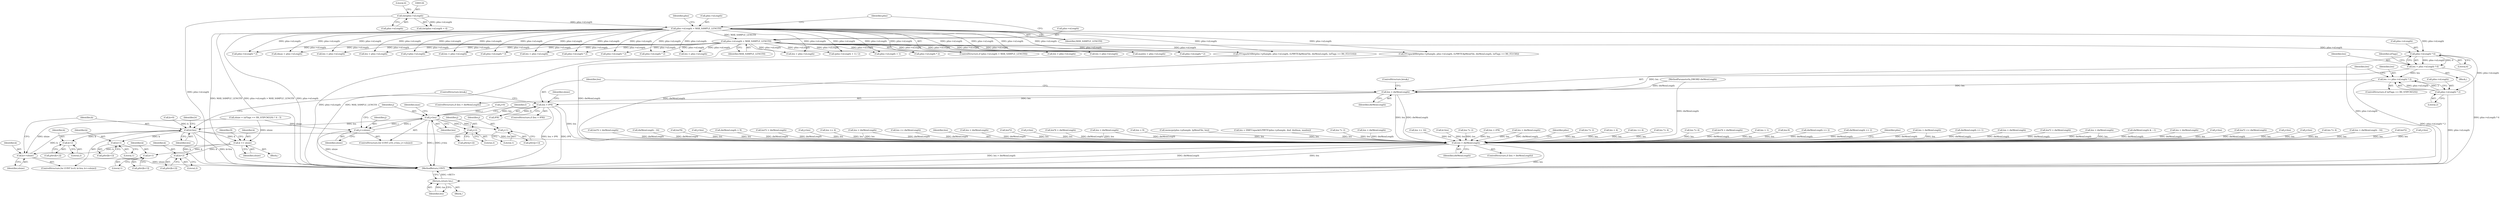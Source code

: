 digraph "0_gstreamer_bc2cdd57d549ab3ba59782e9b395d0cd683fd3ac@pointer" {
"1001700" [label="(Call,pIns->nLength * 6)"];
"1000141" [label="(Call,pIns->nLength = MAX_SAMPLE_LENGTH)"];
"1000136" [label="(Call,pIns->nLength > MAX_SAMPLE_LENGTH)"];
"1000125" [label="(Call,(int)pIns->nLength)"];
"1001698" [label="(Call,len = pIns->nLength * 6)"];
"1001709" [label="(Call,len += pIns->nLength * 2)"];
"1001717" [label="(Call,len > dwMemLength)"];
"1001722" [label="(Call,len > 8*8)"];
"1001758" [label="(Call,j<len)"];
"1001761" [label="(Call,j+=slsize)"];
"1001775" [label="(Call,j+2)"];
"1001781" [label="(Call,j+1)"];
"1001828" [label="(Call,k<len)"];
"1001845" [label="(Call,k+2)"];
"1001851" [label="(Call,k+1)"];
"1001859" [label="(Call,k += slsize)"];
"1001831" [label="(Call,k+=slsize)"];
"1001872" [label="(Call,k+2)"];
"1001878" [label="(Call,k+1)"];
"1002018" [label="(Call,len > dwMemLength)"];
"1002045" [label="(Return,return len;)"];
"1001711" [label="(Call,pIns->nLength * 2)"];
"1000393" [label="(Call,len += 16)"];
"1001809" [label="(Identifier,max)"];
"1001655" [label="(Call,k<len)"];
"1000696" [label="(Call,len *= 2)"];
"1002018" [label="(Call,len > dwMemLength)"];
"1001853" [label="(Literal,1)"];
"1002046" [label="(Identifier,len)"];
"1001549" [label="(Call,len > 4*8)"];
"1002017" [label="(ControlStructure,if (len > dwMemLength))"];
"1001825" [label="(Call,k=0)"];
"1001832" [label="(Identifier,k)"];
"1001699" [label="(Identifier,len)"];
"1000145" [label="(Identifier,MAX_SAMPLE_LENGTH)"];
"1001544" [label="(Call,len > dwMemLength)"];
"1001763" [label="(Identifier,slsize)"];
"1001759" [label="(Identifier,j)"];
"1000248" [label="(Call,len = pIns->nLength)"];
"1001783" [label="(Literal,1)"];
"1002044" [label="(Identifier,pIns)"];
"1000811" [label="(Call,len *= 2)"];
"1001715" [label="(Literal,2)"];
"1001837" [label="(Identifier,lr)"];
"1001718" [label="(Identifier,len)"];
"1000940" [label="(Call,len < 4)"];
"1002045" [label="(Return,return len;)"];
"1001880" [label="(Literal,1)"];
"1001322" [label="(Call,len >= 4)"];
"1001990" [label="(Call,len *= 4)"];
"1000967" [label="(Call,ITUnpack16Bit(pIns->pSample, pIns->nLength, (LPBYTE)lpMemFile, dwMemLength, (nFlags == RS_IT21516)))"];
"1001163" [label="(Call,len *= 4)"];
"1000573" [label="(Call,pIns->nLength * 2)"];
"1001861" [label="(Identifier,slsize)"];
"1001912" [label="(Call,len*4 > dwMemLength)"];
"1000524" [label="(Call,len > 1)"];
"1001230" [label="(Call,len-9)"];
"1001846" [label="(Identifier,k)"];
"1001849" [label="(Call,pSrc[k+1])"];
"1001729" [label="(Call,slsize = (nFlags == RS_STIPCM32S) ? 4 : 3)"];
"1000137" [label="(Call,pIns->nLength)"];
"1001212" [label="(Call,dmax = pIns->nLength)"];
"1001102" [label="(Call,dwMemLength >> 2)"];
"1001919" [label="(Call,dwMemLength >> 2)"];
"1000998" [label="(Call,len = pIns->nLength)"];
"1001730" [label="(Identifier,slsize)"];
"1001781" [label="(Call,j+1)"];
"1001700" [label="(Call,pIns->nLength * 6)"];
"1000141" [label="(Call,pIns->nLength = MAX_SAMPLE_LENGTH)"];
"1001709" [label="(Call,len += pIns->nLength * 2)"];
"1000202" [label="(Call,len = pIns->nLength)"];
"1001830" [label="(Identifier,len)"];
"1001368" [label="(Call,j<pIns->nLength)"];
"1001724" [label="(Call,8*8)"];
"1001878" [label="(Call,k+1)"];
"1000723" [label="(Call,len = pIns->nLength)"];
"1001762" [label="(Identifier,j)"];
"1000127" [label="(Call,pIns->nLength)"];
"1002024" [label="(Identifier,pIns)"];
"1001717" [label="(Call,len > dwMemLength)"];
"1000407" [label="(Call,len > dwMemLength)"];
"1001529" [label="(Call,pIns->nLength * 3)"];
"1001011" [label="(Call,dwMemLength >> 1)"];
"1001698" [label="(Call,len = pIns->nLength * 6)"];
"1001906" [label="(Call,len = pIns->nLength)"];
"1002001" [label="(Call,len > dwMemLength)"];
"1001864" [label="(Identifier,ll)"];
"1001004" [label="(Call,len*2 > dwMemLength)"];
"1000622" [label="(Call,pIns->nLength * 2)"];
"1000579" [label="(Call,len > dwMemLength)"];
"1000124" [label="(Call,(int)pIns->nLength < 4)"];
"1000199" [label="(Block,)"];
"1001761" [label="(Call,j+=slsize)"];
"1001753" [label="(ControlStructure,for (UINT j=0; j<len; j+=slsize))"];
"1000459" [label="(Call,pIns->nLength * 2)"];
"1001870" [label="(Call,pSrc[k+2])"];
"1001241" [label="(Call,pIns->nLength * 2)"];
"1001723" [label="(Identifier,len)"];
"1001879" [label="(Identifier,k)"];
"1001845" [label="(Call,k+2)"];
"1000520" [label="(Call,dwMemLength & ~1)"];
"1000208" [label="(Call,len > dwMemLength)"];
"1001297" [label="(Call,j<len)"];
"1001089" [label="(Call,len = pIns->nLength)"];
"1001773" [label="(Call,pSrc[j+2])"];
"1001847" [label="(Literal,2)"];
"1000628" [label="(Call,len*2 <= dwMemLength)"];
"1000125" [label="(Call,(int)pIns->nLength)"];
"1001831" [label="(Call,k+=slsize)"];
"1000302" [label="(Call,(pIns->nLength + 1) / 2)"];
"1001704" [label="(Literal,6)"];
"1001782" [label="(Identifier,j)"];
"1001860" [label="(Identifier,k)"];
"1000303" [label="(Call,pIns->nLength + 1)"];
"1000487" [label="(Call,j<len)"];
"1000279" [label="(Call,j<len)"];
"1001707" [label="(Identifier,nFlags)"];
"1000928" [label="(Call,len *= 4)"];
"1000310" [label="(Call,len > dwMemLength - 16)"];
"1000629" [label="(Call,len*2)"];
"1000434" [label="(Call,j<len)"];
"1001777" [label="(Literal,2)"];
"1000858" [label="(Call,len*4 > dwMemLength)"];
"1000312" [label="(Call,dwMemLength - 16)"];
"1001829" [label="(Identifier,k)"];
"1001874" [label="(Literal,2)"];
"1001712" [label="(Call,pIns->nLength)"];
"1000401" [label="(Call,pIns->nLength * 2)"];
"1000859" [label="(Call,len*4)"];
"1001828" [label="(Call,k<len)"];
"1000148" [label="(Identifier,pIns)"];
"1001721" [label="(ControlStructure,if (len > 8*8))"];
"1000142" [label="(Call,pIns->nLength)"];
"1002020" [label="(Identifier,dwMemLength)"];
"1000952" [label="(Call,ITUnpack8Bit(pIns->pSample, pIns->nLength, (LPBYTE)lpMemFile, dwMemLength, (nFlags == RS_IT2158)))"];
"1000143" [label="(Identifier,pIns)"];
"1000105" [label="(MethodParameterIn,DWORD dwMemLength)"];
"1000547" [label="(Call,j<len)"];
"1000135" [label="(ControlStructure,if (pIns->nLength > MAX_SAMPLE_LENGTH))"];
"1001876" [label="(Call,pSrc[k+1])"];
"1001173" [label="(Call,dwMemLength > 9)"];
"1001872" [label="(Call,k+2)"];
"1000743" [label="(Call,len*2 > dwMemLength)"];
"1001843" [label="(Call,pSrc[k+2])"];
"1001760" [label="(Identifier,len)"];
"1000229" [label="(Call,j<len)"];
"1001480" [label="(Call,len >= 4)"];
"1000254" [label="(Call,len > dwMemLength)"];
"1001716" [label="(ControlStructure,if (len > dwMemLength))"];
"1001755" [label="(Call,j=0)"];
"1000838" [label="(Call,len = pIns->nLength)"];
"1001852" [label="(Identifier,k)"];
"1001710" [label="(Identifier,len)"];
"1000465" [label="(Call,len <= dwMemLength)"];
"1001711" [label="(Call,pIns->nLength * 2)"];
"1000136" [label="(Call,pIns->nLength > MAX_SAMPLE_LENGTH)"];
"1002047" [label="(MethodReturn,UINT)"];
"1001775" [label="(Call,j+2)"];
"1001705" [label="(ControlStructure,if (nFlags == RS_STIPCM32S))"];
"1001995" [label="(Call,len = pIns->nLength)"];
"1002019" [label="(Identifier,len)"];
"1001851" [label="(Call,k+1)"];
"1001205" [label="(Call,len > dwMemLength)"];
"1000106" [label="(Block,)"];
"1000744" [label="(Call,len*2)"];
"1001485" [label="(Call,maxlen = pIns->nLength)"];
"1001834" [label="(Block,)"];
"1000602" [label="(Call,j<len)"];
"1001095" [label="(Call,len*4 > dwMemLength)"];
"1001247" [label="(Call,len > dwMemLength)"];
"1001720" [label="(ControlStructure,break;)"];
"1001859" [label="(Call,k += slsize)"];
"1001903" [label="(ControlStructure,break;)"];
"1001833" [label="(Identifier,slsize)"];
"1001767" [label="(Identifier,l)"];
"1000130" [label="(Literal,4)"];
"1001169" [label="(Call,len = 9)"];
"1000509" [label="(Call,pIns->nLength * 2)"];
"1000140" [label="(Identifier,MAX_SAMPLE_LENGTH)"];
"1001758" [label="(Call,j<len)"];
"1002011" [label="(Call,memcpy(pIns->pSample, lpMemFile, len))"];
"1001823" [label="(ControlStructure,for (UINT k=0; k<len; k+=slsize))"];
"1001513" [label="(Call,len = DMFUnpack((LPBYTE)pIns->pSample, ibuf, ibufmax, maxlen))"];
"1001776" [label="(Identifier,j)"];
"1001701" [label="(Call,pIns->nLength)"];
"1001719" [label="(Identifier,dwMemLength)"];
"1001722" [label="(Call,len > 8*8)"];
"1001070" [label="(Call,len *= 2)"];
"1001873" [label="(Identifier,k)"];
"1000515" [label="(Call,len > dwMemLength)"];
"1001779" [label="(Call,pSrc[j+1])"];
"1001700" -> "1001698"  [label="AST: "];
"1001700" -> "1001704"  [label="CFG: "];
"1001701" -> "1001700"  [label="AST: "];
"1001704" -> "1001700"  [label="AST: "];
"1001698" -> "1001700"  [label="CFG: "];
"1001700" -> "1002047"  [label="DDG: pIns->nLength"];
"1001700" -> "1001698"  [label="DDG: pIns->nLength"];
"1001700" -> "1001698"  [label="DDG: 6"];
"1000141" -> "1001700"  [label="DDG: pIns->nLength"];
"1000136" -> "1001700"  [label="DDG: pIns->nLength"];
"1001700" -> "1001711"  [label="DDG: pIns->nLength"];
"1000141" -> "1000135"  [label="AST: "];
"1000141" -> "1000145"  [label="CFG: "];
"1000142" -> "1000141"  [label="AST: "];
"1000145" -> "1000141"  [label="AST: "];
"1000148" -> "1000141"  [label="CFG: "];
"1000141" -> "1002047"  [label="DDG: pIns->nLength"];
"1000141" -> "1002047"  [label="DDG: MAX_SAMPLE_LENGTH"];
"1000136" -> "1000141"  [label="DDG: MAX_SAMPLE_LENGTH"];
"1000141" -> "1000202"  [label="DDG: pIns->nLength"];
"1000141" -> "1000248"  [label="DDG: pIns->nLength"];
"1000141" -> "1000302"  [label="DDG: pIns->nLength"];
"1000141" -> "1000303"  [label="DDG: pIns->nLength"];
"1000141" -> "1000401"  [label="DDG: pIns->nLength"];
"1000141" -> "1000459"  [label="DDG: pIns->nLength"];
"1000141" -> "1000509"  [label="DDG: pIns->nLength"];
"1000141" -> "1000573"  [label="DDG: pIns->nLength"];
"1000141" -> "1000622"  [label="DDG: pIns->nLength"];
"1000141" -> "1000723"  [label="DDG: pIns->nLength"];
"1000141" -> "1000838"  [label="DDG: pIns->nLength"];
"1000141" -> "1000952"  [label="DDG: pIns->nLength"];
"1000141" -> "1000967"  [label="DDG: pIns->nLength"];
"1000141" -> "1000998"  [label="DDG: pIns->nLength"];
"1000141" -> "1001089"  [label="DDG: pIns->nLength"];
"1000141" -> "1001212"  [label="DDG: pIns->nLength"];
"1000141" -> "1001241"  [label="DDG: pIns->nLength"];
"1000141" -> "1001368"  [label="DDG: pIns->nLength"];
"1000141" -> "1001485"  [label="DDG: pIns->nLength"];
"1000141" -> "1001529"  [label="DDG: pIns->nLength"];
"1000141" -> "1001906"  [label="DDG: pIns->nLength"];
"1000141" -> "1001995"  [label="DDG: pIns->nLength"];
"1000136" -> "1000135"  [label="AST: "];
"1000136" -> "1000140"  [label="CFG: "];
"1000137" -> "1000136"  [label="AST: "];
"1000140" -> "1000136"  [label="AST: "];
"1000143" -> "1000136"  [label="CFG: "];
"1000148" -> "1000136"  [label="CFG: "];
"1000136" -> "1002047"  [label="DDG: MAX_SAMPLE_LENGTH"];
"1000136" -> "1002047"  [label="DDG: pIns->nLength > MAX_SAMPLE_LENGTH"];
"1000136" -> "1002047"  [label="DDG: pIns->nLength"];
"1000125" -> "1000136"  [label="DDG: pIns->nLength"];
"1000136" -> "1000202"  [label="DDG: pIns->nLength"];
"1000136" -> "1000248"  [label="DDG: pIns->nLength"];
"1000136" -> "1000302"  [label="DDG: pIns->nLength"];
"1000136" -> "1000303"  [label="DDG: pIns->nLength"];
"1000136" -> "1000401"  [label="DDG: pIns->nLength"];
"1000136" -> "1000459"  [label="DDG: pIns->nLength"];
"1000136" -> "1000509"  [label="DDG: pIns->nLength"];
"1000136" -> "1000573"  [label="DDG: pIns->nLength"];
"1000136" -> "1000622"  [label="DDG: pIns->nLength"];
"1000136" -> "1000723"  [label="DDG: pIns->nLength"];
"1000136" -> "1000838"  [label="DDG: pIns->nLength"];
"1000136" -> "1000952"  [label="DDG: pIns->nLength"];
"1000136" -> "1000967"  [label="DDG: pIns->nLength"];
"1000136" -> "1000998"  [label="DDG: pIns->nLength"];
"1000136" -> "1001089"  [label="DDG: pIns->nLength"];
"1000136" -> "1001212"  [label="DDG: pIns->nLength"];
"1000136" -> "1001241"  [label="DDG: pIns->nLength"];
"1000136" -> "1001368"  [label="DDG: pIns->nLength"];
"1000136" -> "1001485"  [label="DDG: pIns->nLength"];
"1000136" -> "1001529"  [label="DDG: pIns->nLength"];
"1000136" -> "1001906"  [label="DDG: pIns->nLength"];
"1000136" -> "1001995"  [label="DDG: pIns->nLength"];
"1000125" -> "1000124"  [label="AST: "];
"1000125" -> "1000127"  [label="CFG: "];
"1000126" -> "1000125"  [label="AST: "];
"1000127" -> "1000125"  [label="AST: "];
"1000130" -> "1000125"  [label="CFG: "];
"1000125" -> "1002047"  [label="DDG: pIns->nLength"];
"1000125" -> "1000124"  [label="DDG: pIns->nLength"];
"1001698" -> "1000199"  [label="AST: "];
"1001699" -> "1001698"  [label="AST: "];
"1001707" -> "1001698"  [label="CFG: "];
"1001698" -> "1002047"  [label="DDG: pIns->nLength * 6"];
"1001698" -> "1001709"  [label="DDG: len"];
"1001698" -> "1001717"  [label="DDG: len"];
"1001709" -> "1001705"  [label="AST: "];
"1001709" -> "1001711"  [label="CFG: "];
"1001710" -> "1001709"  [label="AST: "];
"1001711" -> "1001709"  [label="AST: "];
"1001718" -> "1001709"  [label="CFG: "];
"1001709" -> "1002047"  [label="DDG: pIns->nLength * 2"];
"1001711" -> "1001709"  [label="DDG: pIns->nLength"];
"1001711" -> "1001709"  [label="DDG: 2"];
"1001709" -> "1001717"  [label="DDG: len"];
"1001717" -> "1001716"  [label="AST: "];
"1001717" -> "1001719"  [label="CFG: "];
"1001718" -> "1001717"  [label="AST: "];
"1001719" -> "1001717"  [label="AST: "];
"1001720" -> "1001717"  [label="CFG: "];
"1001723" -> "1001717"  [label="CFG: "];
"1000105" -> "1001717"  [label="DDG: dwMemLength"];
"1001717" -> "1001722"  [label="DDG: len"];
"1001717" -> "1002018"  [label="DDG: len"];
"1001717" -> "1002018"  [label="DDG: dwMemLength"];
"1001722" -> "1001721"  [label="AST: "];
"1001722" -> "1001724"  [label="CFG: "];
"1001723" -> "1001722"  [label="AST: "];
"1001724" -> "1001722"  [label="AST: "];
"1001730" -> "1001722"  [label="CFG: "];
"1001903" -> "1001722"  [label="CFG: "];
"1001722" -> "1002047"  [label="DDG: 8*8"];
"1001722" -> "1002047"  [label="DDG: len > 8*8"];
"1001724" -> "1001722"  [label="DDG: 8"];
"1001722" -> "1001758"  [label="DDG: len"];
"1001722" -> "1002018"  [label="DDG: len"];
"1001758" -> "1001753"  [label="AST: "];
"1001758" -> "1001760"  [label="CFG: "];
"1001759" -> "1001758"  [label="AST: "];
"1001760" -> "1001758"  [label="AST: "];
"1001767" -> "1001758"  [label="CFG: "];
"1001809" -> "1001758"  [label="CFG: "];
"1001758" -> "1002047"  [label="DDG: j"];
"1001758" -> "1002047"  [label="DDG: j<len"];
"1001761" -> "1001758"  [label="DDG: j"];
"1001755" -> "1001758"  [label="DDG: j"];
"1001758" -> "1001761"  [label="DDG: j"];
"1001758" -> "1001775"  [label="DDG: j"];
"1001758" -> "1001781"  [label="DDG: j"];
"1001758" -> "1001828"  [label="DDG: len"];
"1001761" -> "1001753"  [label="AST: "];
"1001761" -> "1001763"  [label="CFG: "];
"1001762" -> "1001761"  [label="AST: "];
"1001763" -> "1001761"  [label="AST: "];
"1001759" -> "1001761"  [label="CFG: "];
"1001761" -> "1002047"  [label="DDG: slsize"];
"1001729" -> "1001761"  [label="DDG: slsize"];
"1001775" -> "1001773"  [label="AST: "];
"1001775" -> "1001777"  [label="CFG: "];
"1001776" -> "1001775"  [label="AST: "];
"1001777" -> "1001775"  [label="AST: "];
"1001773" -> "1001775"  [label="CFG: "];
"1001781" -> "1001779"  [label="AST: "];
"1001781" -> "1001783"  [label="CFG: "];
"1001782" -> "1001781"  [label="AST: "];
"1001783" -> "1001781"  [label="AST: "];
"1001779" -> "1001781"  [label="CFG: "];
"1001828" -> "1001823"  [label="AST: "];
"1001828" -> "1001830"  [label="CFG: "];
"1001829" -> "1001828"  [label="AST: "];
"1001830" -> "1001828"  [label="AST: "];
"1001837" -> "1001828"  [label="CFG: "];
"1001903" -> "1001828"  [label="CFG: "];
"1001828" -> "1002047"  [label="DDG: k"];
"1001828" -> "1002047"  [label="DDG: k<len"];
"1001825" -> "1001828"  [label="DDG: k"];
"1001831" -> "1001828"  [label="DDG: k"];
"1001828" -> "1001845"  [label="DDG: k"];
"1001828" -> "1001851"  [label="DDG: k"];
"1001828" -> "1001859"  [label="DDG: k"];
"1001828" -> "1002018"  [label="DDG: len"];
"1001845" -> "1001843"  [label="AST: "];
"1001845" -> "1001847"  [label="CFG: "];
"1001846" -> "1001845"  [label="AST: "];
"1001847" -> "1001845"  [label="AST: "];
"1001843" -> "1001845"  [label="CFG: "];
"1001851" -> "1001849"  [label="AST: "];
"1001851" -> "1001853"  [label="CFG: "];
"1001852" -> "1001851"  [label="AST: "];
"1001853" -> "1001851"  [label="AST: "];
"1001849" -> "1001851"  [label="CFG: "];
"1001859" -> "1001834"  [label="AST: "];
"1001859" -> "1001861"  [label="CFG: "];
"1001860" -> "1001859"  [label="AST: "];
"1001861" -> "1001859"  [label="AST: "];
"1001864" -> "1001859"  [label="CFG: "];
"1001859" -> "1001831"  [label="DDG: k"];
"1001729" -> "1001859"  [label="DDG: slsize"];
"1001859" -> "1001872"  [label="DDG: k"];
"1001859" -> "1001878"  [label="DDG: k"];
"1001831" -> "1001823"  [label="AST: "];
"1001831" -> "1001833"  [label="CFG: "];
"1001832" -> "1001831"  [label="AST: "];
"1001833" -> "1001831"  [label="AST: "];
"1001829" -> "1001831"  [label="CFG: "];
"1001831" -> "1002047"  [label="DDG: slsize"];
"1001729" -> "1001831"  [label="DDG: slsize"];
"1001872" -> "1001870"  [label="AST: "];
"1001872" -> "1001874"  [label="CFG: "];
"1001873" -> "1001872"  [label="AST: "];
"1001874" -> "1001872"  [label="AST: "];
"1001870" -> "1001872"  [label="CFG: "];
"1001878" -> "1001876"  [label="AST: "];
"1001878" -> "1001880"  [label="CFG: "];
"1001879" -> "1001878"  [label="AST: "];
"1001880" -> "1001878"  [label="AST: "];
"1001876" -> "1001878"  [label="CFG: "];
"1002018" -> "1002017"  [label="AST: "];
"1002018" -> "1002020"  [label="CFG: "];
"1002019" -> "1002018"  [label="AST: "];
"1002020" -> "1002018"  [label="AST: "];
"1002024" -> "1002018"  [label="CFG: "];
"1002044" -> "1002018"  [label="CFG: "];
"1002018" -> "1002047"  [label="DDG: len > dwMemLength"];
"1002018" -> "1002047"  [label="DDG: dwMemLength"];
"1002018" -> "1002047"  [label="DDG: len"];
"1000393" -> "1002018"  [label="DDG: len"];
"1000487" -> "1002018"  [label="DDG: len"];
"1001297" -> "1002018"  [label="DDG: len"];
"1001163" -> "1002018"  [label="DDG: len"];
"1000254" -> "1002018"  [label="DDG: len"];
"1000254" -> "1002018"  [label="DDG: dwMemLength"];
"1001990" -> "1002018"  [label="DDG: len"];
"1000310" -> "1002018"  [label="DDG: len"];
"1000928" -> "1002018"  [label="DDG: len"];
"1001513" -> "1002018"  [label="DDG: len"];
"1000859" -> "1002018"  [label="DDG: len"];
"1000229" -> "1002018"  [label="DDG: len"];
"1000279" -> "1002018"  [label="DDG: len"];
"1001322" -> "1002018"  [label="DDG: len"];
"1001247" -> "1002018"  [label="DDG: len"];
"1001247" -> "1002018"  [label="DDG: dwMemLength"];
"1000811" -> "1002018"  [label="DDG: len"];
"1001655" -> "1002018"  [label="DDG: len"];
"1000629" -> "1002018"  [label="DDG: len"];
"1000524" -> "1002018"  [label="DDG: len"];
"1001169" -> "1002018"  [label="DDG: len"];
"1001544" -> "1002018"  [label="DDG: len"];
"1001544" -> "1002018"  [label="DDG: dwMemLength"];
"1000579" -> "1002018"  [label="DDG: len"];
"1000579" -> "1002018"  [label="DDG: dwMemLength"];
"1000434" -> "1002018"  [label="DDG: len"];
"1000696" -> "1002018"  [label="DDG: len"];
"1000744" -> "1002018"  [label="DDG: len"];
"1000940" -> "1002018"  [label="DDG: len"];
"1000407" -> "1002018"  [label="DDG: len"];
"1000407" -> "1002018"  [label="DDG: dwMemLength"];
"1000602" -> "1002018"  [label="DDG: len"];
"1002011" -> "1002018"  [label="DDG: len"];
"1001480" -> "1002018"  [label="DDG: len"];
"1001070" -> "1002018"  [label="DDG: len"];
"1000547" -> "1002018"  [label="DDG: len"];
"1001549" -> "1002018"  [label="DDG: len"];
"1001230" -> "1002018"  [label="DDG: len"];
"1001011" -> "1002018"  [label="DDG: dwMemLength"];
"1001912" -> "1002018"  [label="DDG: dwMemLength"];
"1001205" -> "1002018"  [label="DDG: dwMemLength"];
"1002001" -> "1002018"  [label="DDG: dwMemLength"];
"1001095" -> "1002018"  [label="DDG: dwMemLength"];
"1000208" -> "1002018"  [label="DDG: dwMemLength"];
"1000628" -> "1002018"  [label="DDG: dwMemLength"];
"1001004" -> "1002018"  [label="DDG: dwMemLength"];
"1000743" -> "1002018"  [label="DDG: dwMemLength"];
"1000312" -> "1002018"  [label="DDG: dwMemLength"];
"1000465" -> "1002018"  [label="DDG: dwMemLength"];
"1000967" -> "1002018"  [label="DDG: dwMemLength"];
"1001102" -> "1002018"  [label="DDG: dwMemLength"];
"1000952" -> "1002018"  [label="DDG: dwMemLength"];
"1001173" -> "1002018"  [label="DDG: dwMemLength"];
"1000520" -> "1002018"  [label="DDG: dwMemLength"];
"1001919" -> "1002018"  [label="DDG: dwMemLength"];
"1000515" -> "1002018"  [label="DDG: dwMemLength"];
"1000858" -> "1002018"  [label="DDG: dwMemLength"];
"1000105" -> "1002018"  [label="DDG: dwMemLength"];
"1002018" -> "1002045"  [label="DDG: len"];
"1002045" -> "1000106"  [label="AST: "];
"1002045" -> "1002046"  [label="CFG: "];
"1002046" -> "1002045"  [label="AST: "];
"1002047" -> "1002045"  [label="CFG: "];
"1002045" -> "1002047"  [label="DDG: <RET>"];
"1002046" -> "1002045"  [label="DDG: len"];
"1001711" -> "1001715"  [label="CFG: "];
"1001712" -> "1001711"  [label="AST: "];
"1001715" -> "1001711"  [label="AST: "];
"1001711" -> "1002047"  [label="DDG: pIns->nLength"];
}
